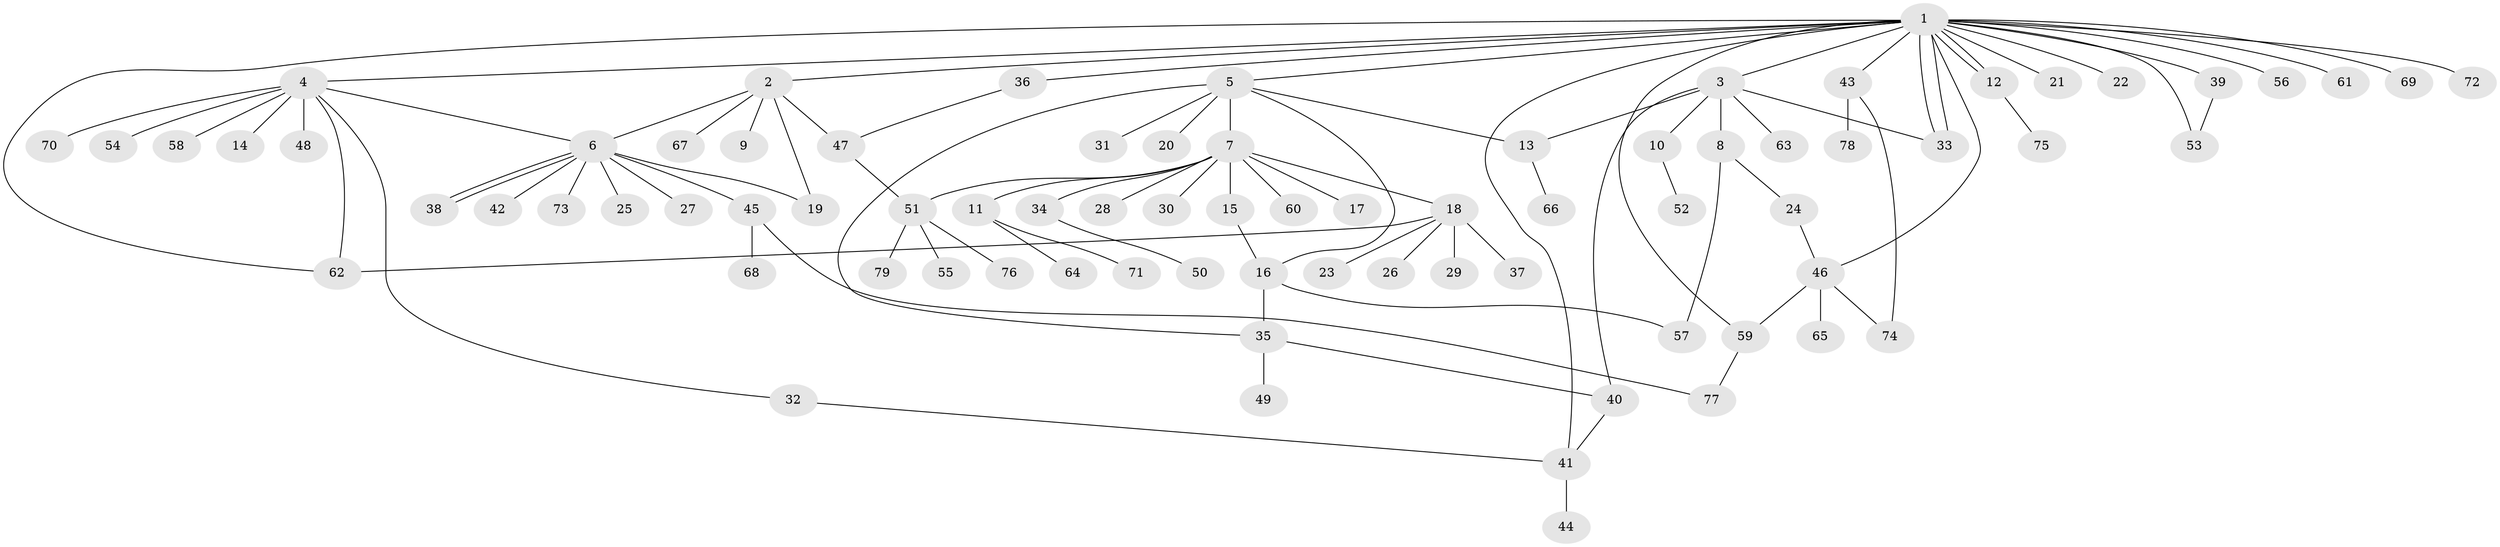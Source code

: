 // coarse degree distribution, {18: 0.017857142857142856, 5: 0.03571428571428571, 6: 0.017857142857142856, 8: 0.07142857142857142, 3: 0.125, 1: 0.5535714285714286, 2: 0.14285714285714285, 4: 0.03571428571428571}
// Generated by graph-tools (version 1.1) at 2025/50/03/04/25 22:50:38]
// undirected, 79 vertices, 100 edges
graph export_dot {
  node [color=gray90,style=filled];
  1;
  2;
  3;
  4;
  5;
  6;
  7;
  8;
  9;
  10;
  11;
  12;
  13;
  14;
  15;
  16;
  17;
  18;
  19;
  20;
  21;
  22;
  23;
  24;
  25;
  26;
  27;
  28;
  29;
  30;
  31;
  32;
  33;
  34;
  35;
  36;
  37;
  38;
  39;
  40;
  41;
  42;
  43;
  44;
  45;
  46;
  47;
  48;
  49;
  50;
  51;
  52;
  53;
  54;
  55;
  56;
  57;
  58;
  59;
  60;
  61;
  62;
  63;
  64;
  65;
  66;
  67;
  68;
  69;
  70;
  71;
  72;
  73;
  74;
  75;
  76;
  77;
  78;
  79;
  1 -- 2;
  1 -- 3;
  1 -- 4;
  1 -- 5;
  1 -- 12;
  1 -- 12;
  1 -- 21;
  1 -- 22;
  1 -- 33;
  1 -- 33;
  1 -- 36;
  1 -- 39;
  1 -- 41;
  1 -- 43;
  1 -- 46;
  1 -- 53;
  1 -- 56;
  1 -- 59;
  1 -- 61;
  1 -- 62;
  1 -- 69;
  1 -- 72;
  2 -- 6;
  2 -- 9;
  2 -- 19;
  2 -- 47;
  2 -- 67;
  3 -- 8;
  3 -- 10;
  3 -- 13;
  3 -- 33;
  3 -- 40;
  3 -- 63;
  4 -- 6;
  4 -- 14;
  4 -- 32;
  4 -- 48;
  4 -- 54;
  4 -- 58;
  4 -- 62;
  4 -- 70;
  5 -- 7;
  5 -- 13;
  5 -- 16;
  5 -- 20;
  5 -- 31;
  5 -- 35;
  6 -- 19;
  6 -- 25;
  6 -- 27;
  6 -- 38;
  6 -- 38;
  6 -- 42;
  6 -- 45;
  6 -- 73;
  7 -- 11;
  7 -- 15;
  7 -- 17;
  7 -- 18;
  7 -- 28;
  7 -- 30;
  7 -- 34;
  7 -- 51;
  7 -- 60;
  8 -- 24;
  8 -- 57;
  10 -- 52;
  11 -- 64;
  11 -- 71;
  12 -- 75;
  13 -- 66;
  15 -- 16;
  16 -- 35;
  16 -- 57;
  18 -- 23;
  18 -- 26;
  18 -- 29;
  18 -- 37;
  18 -- 62;
  24 -- 46;
  32 -- 41;
  34 -- 50;
  35 -- 40;
  35 -- 49;
  36 -- 47;
  39 -- 53;
  40 -- 41;
  41 -- 44;
  43 -- 74;
  43 -- 78;
  45 -- 68;
  45 -- 77;
  46 -- 59;
  46 -- 65;
  46 -- 74;
  47 -- 51;
  51 -- 55;
  51 -- 76;
  51 -- 79;
  59 -- 77;
}
